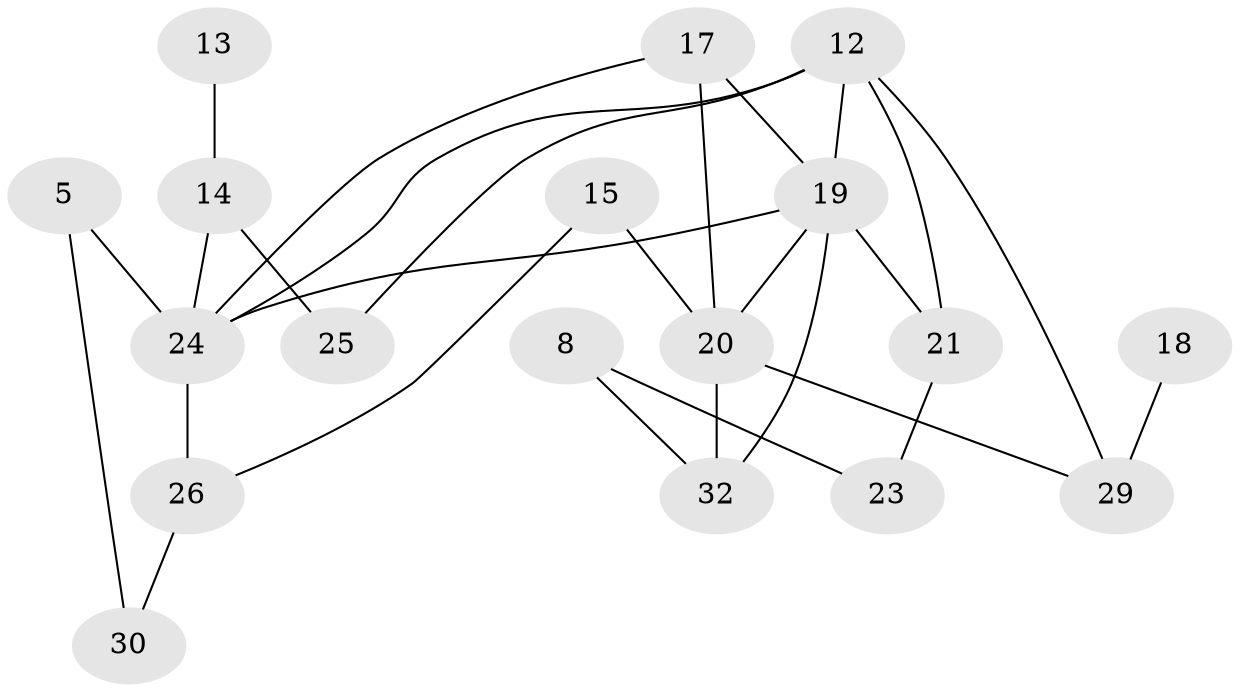 // original degree distribution, {3: 0.25, 2: 0.25, 0: 0.1875, 4: 0.0625, 1: 0.21875, 7: 0.015625, 5: 0.015625}
// Generated by graph-tools (version 1.1) at 2025/00/03/09/25 03:00:42]
// undirected, 18 vertices, 27 edges
graph export_dot {
graph [start="1"]
  node [color=gray90,style=filled];
  5;
  8;
  12;
  13;
  14;
  15;
  17;
  18;
  19;
  20;
  21;
  23;
  24;
  25;
  26;
  29;
  30;
  32;
  5 -- 24 [weight=1.0];
  5 -- 30 [weight=1.0];
  8 -- 23 [weight=1.0];
  8 -- 32 [weight=1.0];
  12 -- 19 [weight=1.0];
  12 -- 21 [weight=1.0];
  12 -- 24 [weight=1.0];
  12 -- 25 [weight=1.0];
  12 -- 29 [weight=1.0];
  13 -- 14 [weight=1.0];
  14 -- 24 [weight=1.0];
  14 -- 25 [weight=1.0];
  15 -- 20 [weight=1.0];
  15 -- 26 [weight=1.0];
  17 -- 19 [weight=1.0];
  17 -- 20 [weight=1.0];
  17 -- 24 [weight=1.0];
  18 -- 29 [weight=2.0];
  19 -- 20 [weight=1.0];
  19 -- 21 [weight=2.0];
  19 -- 24 [weight=1.0];
  19 -- 32 [weight=1.0];
  20 -- 29 [weight=1.0];
  20 -- 32 [weight=1.0];
  21 -- 23 [weight=1.0];
  24 -- 26 [weight=1.0];
  26 -- 30 [weight=1.0];
}
